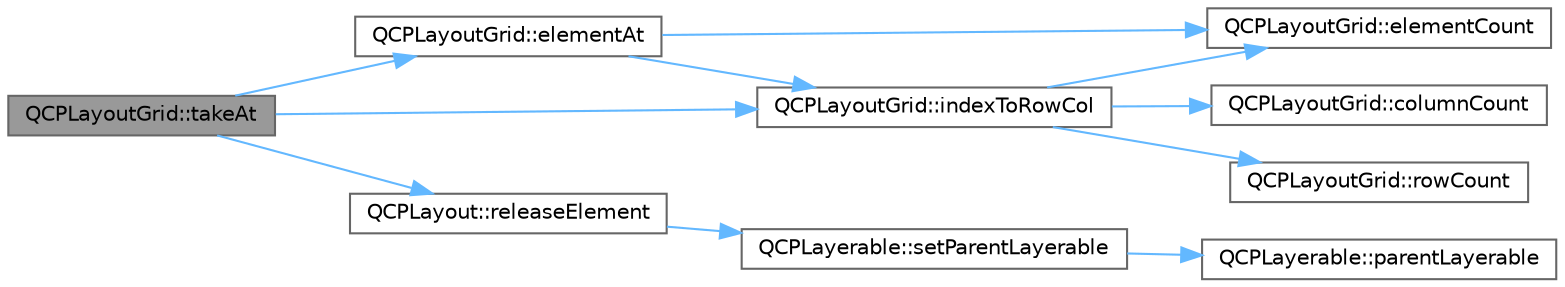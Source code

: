 digraph "QCPLayoutGrid::takeAt"
{
 // LATEX_PDF_SIZE
  bgcolor="transparent";
  edge [fontname=Helvetica,fontsize=10,labelfontname=Helvetica,labelfontsize=10];
  node [fontname=Helvetica,fontsize=10,shape=box,height=0.2,width=0.4];
  rankdir="LR";
  Node1 [label="QCPLayoutGrid::takeAt",height=0.2,width=0.4,color="gray40", fillcolor="grey60", style="filled", fontcolor="black",tooltip=" "];
  Node1 -> Node2 [color="steelblue1",style="solid"];
  Node2 [label="QCPLayoutGrid::elementAt",height=0.2,width=0.4,color="grey40", fillcolor="white", style="filled",URL="$class_q_c_p_layout_grid.html#a4288f174082555f6bd92021bdedb75dc",tooltip=" "];
  Node2 -> Node3 [color="steelblue1",style="solid"];
  Node3 [label="QCPLayoutGrid::elementCount",height=0.2,width=0.4,color="grey40", fillcolor="white", style="filled",URL="$class_q_c_p_layout_grid.html#a9a8942aface780a02445ebcf14c48513",tooltip=" "];
  Node2 -> Node4 [color="steelblue1",style="solid"];
  Node4 [label="QCPLayoutGrid::indexToRowCol",height=0.2,width=0.4,color="grey40", fillcolor="white", style="filled",URL="$class_q_c_p_layout_grid.html#a577223db920e2acb34bc1091080c76d1",tooltip=" "];
  Node4 -> Node5 [color="steelblue1",style="solid"];
  Node5 [label="QCPLayoutGrid::columnCount",height=0.2,width=0.4,color="grey40", fillcolor="white", style="filled",URL="$class_q_c_p_layout_grid.html#a1a2962cbf45011405b64b913afa8e7a2",tooltip=" "];
  Node4 -> Node3 [color="steelblue1",style="solid"];
  Node4 -> Node6 [color="steelblue1",style="solid"];
  Node6 [label="QCPLayoutGrid::rowCount",height=0.2,width=0.4,color="grey40", fillcolor="white", style="filled",URL="$class_q_c_p_layout_grid.html#a19c66fd76cbce58a8e94f33797e0c0aa",tooltip=" "];
  Node1 -> Node4 [color="steelblue1",style="solid"];
  Node1 -> Node7 [color="steelblue1",style="solid"];
  Node7 [label="QCPLayout::releaseElement",height=0.2,width=0.4,color="grey40", fillcolor="white", style="filled",URL="$class_q_c_p_layout.html#a4afbb4bef0071f72f91afdac4433a18e",tooltip=" "];
  Node7 -> Node8 [color="steelblue1",style="solid"];
  Node8 [label="QCPLayerable::setParentLayerable",height=0.2,width=0.4,color="grey40", fillcolor="white", style="filled",URL="$class_q_c_p_layerable.html#aa23c893671f1f6744ac235cf2204cf3a",tooltip=" "];
  Node8 -> Node9 [color="steelblue1",style="solid"];
  Node9 [label="QCPLayerable::parentLayerable",height=0.2,width=0.4,color="grey40", fillcolor="white", style="filled",URL="$class_q_c_p_layerable.html#aa78b7e644d2c519e1a9a6f2ac5fcd858",tooltip=" "];
}
